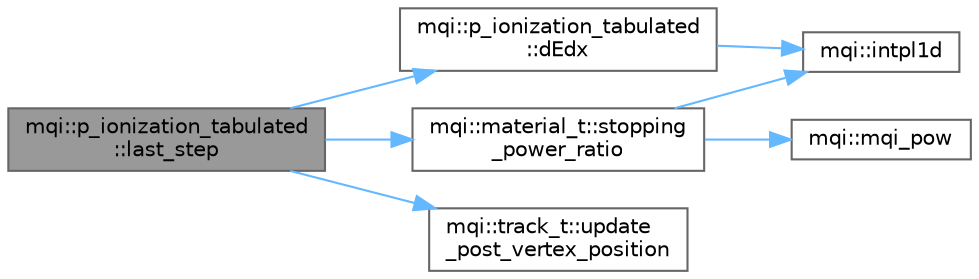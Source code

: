 digraph "mqi::p_ionization_tabulated::last_step"
{
 // LATEX_PDF_SIZE
  bgcolor="transparent";
  edge [fontname=Helvetica,fontsize=10,labelfontname=Helvetica,labelfontsize=10];
  node [fontname=Helvetica,fontsize=10,shape=box,height=0.2,width=0.4];
  rankdir="LR";
  Node1 [id="Node000001",label="mqi::p_ionization_tabulated\l::last_step",height=0.2,width=0.4,color="gray40", fillcolor="grey60", style="filled", fontcolor="black",tooltip="Performs the final step for a track that deposits the remainder of its energy."];
  Node1 -> Node2 [id="edge1_Node000001_Node000002",color="steelblue1",style="solid",tooltip=" "];
  Node2 [id="Node000002",label="mqi::p_ionization_tabulated\l::dEdx",height=0.2,width=0.4,color="grey40", fillcolor="white", style="filled",URL="$classmqi_1_1p__ionization__tabulated.html#afcce4fbe8b51e421234c2be9c1cb4485",tooltip="Calculates the restricted stopping power (-dE/dx)."];
  Node2 -> Node3 [id="edge2_Node000002_Node000003",color="steelblue1",style="solid",tooltip=" "];
  Node3 [id="Node000003",label="mqi::intpl1d",height=0.2,width=0.4,color="grey40", fillcolor="white", style="filled",URL="$namespacemqi.html#a3056e4aa71c04575840237dbfe35b397",tooltip="Performs 1D linear interpolation."];
  Node1 -> Node4 [id="edge3_Node000001_Node000004",color="steelblue1",style="solid",tooltip=" "];
  Node4 [id="Node000004",label="mqi::material_t::stopping\l_power_ratio",height=0.2,width=0.4,color="grey40", fillcolor="white", style="filled",URL="$classmqi_1_1material__t.html#a7c3595f2fd822f213dee88a41af28e2b",tooltip="Calculates the stopping power ratio of the material relative to water."];
  Node4 -> Node3 [id="edge4_Node000004_Node000003",color="steelblue1",style="solid",tooltip=" "];
  Node4 -> Node5 [id="edge5_Node000004_Node000005",color="steelblue1",style="solid",tooltip=" "];
  Node5 [id="Node000005",label="mqi::mqi_pow",height=0.2,width=0.4,color="grey40", fillcolor="white", style="filled",URL="$namespacemqi.html#a3da16fe5ac4fb84d05d6d1620464667e",tooltip="Calculates a number raised to a power. Wrapper for pow or powf."];
  Node1 -> Node6 [id="edge6_Node000001_Node000006",color="steelblue1",style="solid",tooltip=" "];
  Node6 [id="Node000006",label="mqi::track_t::update\l_post_vertex_position",height=0.2,width=0.4,color="grey40", fillcolor="white", style="filled",URL="$classmqi_1_1track__t.html#a16a55700e503908c449d110273341459",tooltip="Updates the post-step position after a straight-line transport step."];
}
